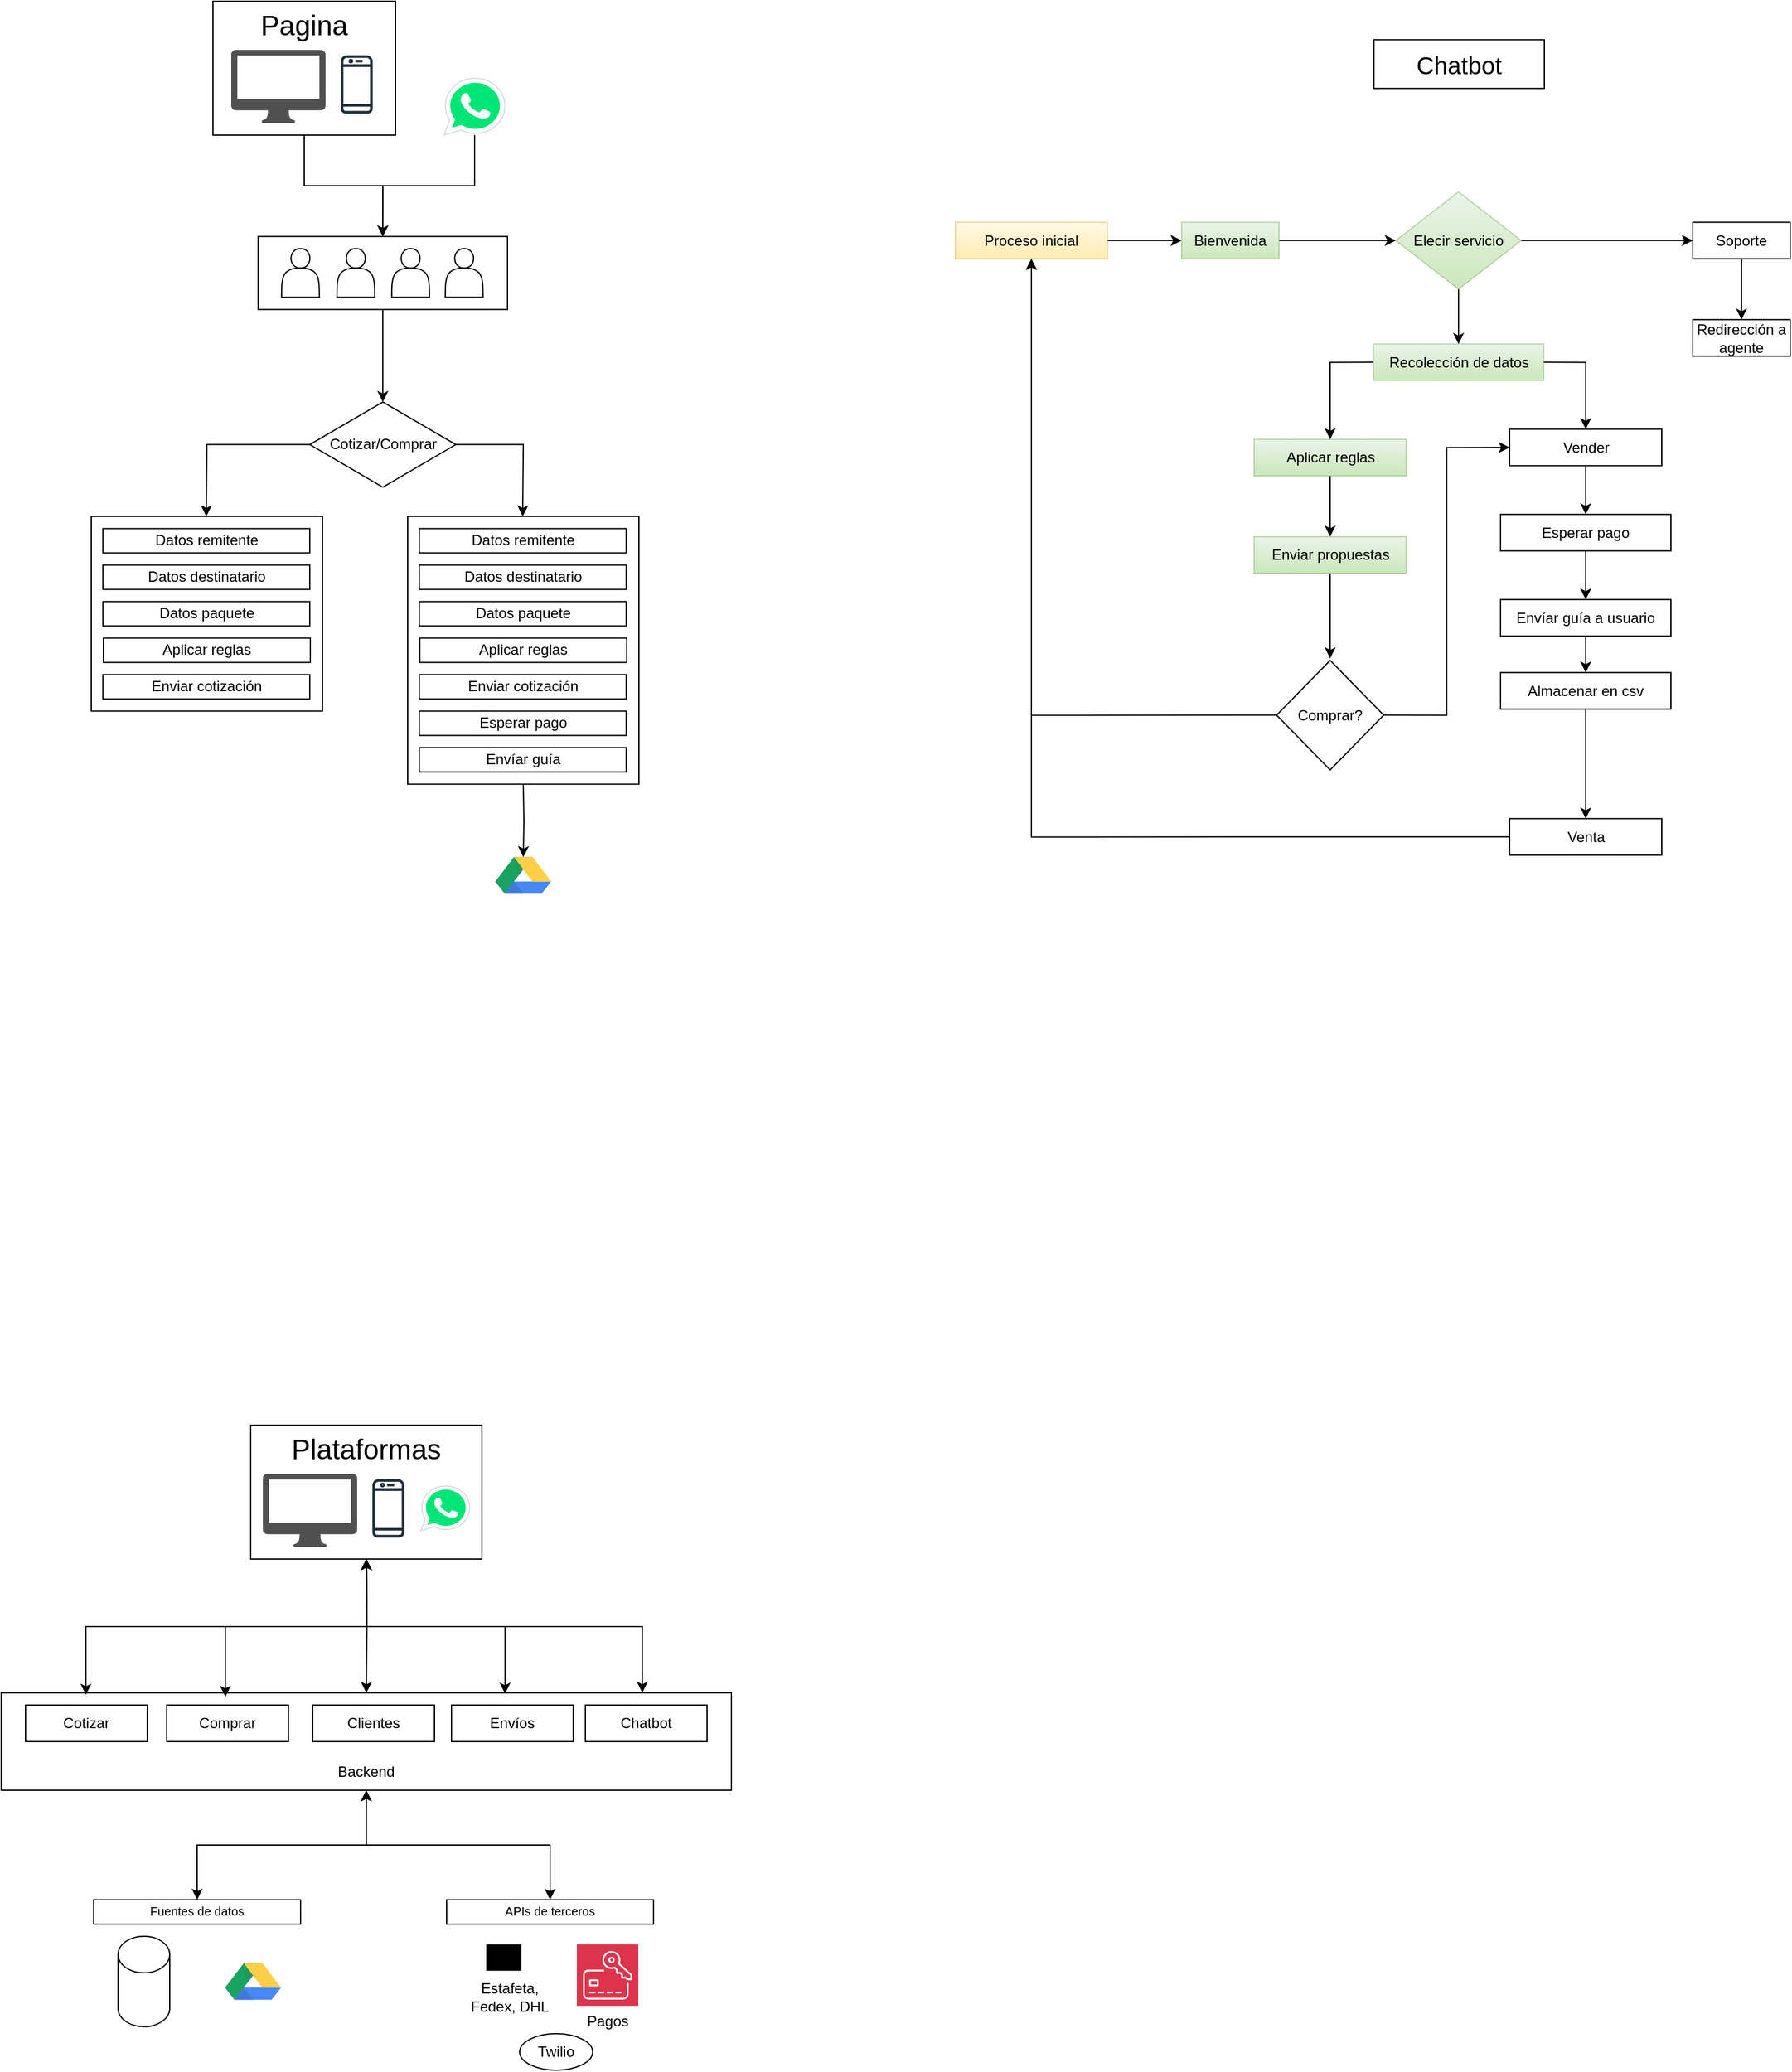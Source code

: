 <mxfile version="26.0.16">
  <diagram name="Página-1" id="sFgwHYYIhlSinSp5Ua0t">
    <mxGraphModel dx="2074" dy="2365" grid="1" gridSize="10" guides="1" tooltips="1" connect="1" arrows="1" fold="1" page="1" pageScale="1" pageWidth="827" pageHeight="1169" math="0" shadow="0">
      <root>
        <mxCell id="0" />
        <mxCell id="1" parent="0" />
        <mxCell id="5ZPAsJY2OLbA5tGr1Nt7-6" value="" style="group" parent="1" vertex="1" connectable="0">
          <mxGeometry x="114" y="30" width="600" height="500" as="geometry" />
        </mxCell>
        <mxCell id="z4cbftGWcR6hdwIa61PW-1" value="" style="shape=cylinder3;whiteSpace=wrap;html=1;boundedLbl=1;backgroundOutline=1;size=15;" parent="5ZPAsJY2OLbA5tGr1Nt7-6" vertex="1">
          <mxGeometry x="95.998" y="420.004" width="42.5" height="74.286" as="geometry" />
        </mxCell>
        <mxCell id="z4cbftGWcR6hdwIa61PW-47" value="" style="group" parent="5ZPAsJY2OLbA5tGr1Nt7-6" vertex="1" connectable="0">
          <mxGeometry x="76" y="390" width="170" height="20" as="geometry" />
        </mxCell>
        <mxCell id="z4cbftGWcR6hdwIa61PW-2" value="" style="rounded=0;whiteSpace=wrap;html=1;" parent="z4cbftGWcR6hdwIa61PW-47" vertex="1">
          <mxGeometry width="170" height="20.0" as="geometry" />
        </mxCell>
        <mxCell id="z4cbftGWcR6hdwIa61PW-3" value="&lt;font style=&quot;font-size: 10px;&quot;&gt;Fuentes de datos&lt;/font&gt;" style="text;html=1;align=center;verticalAlign=middle;whiteSpace=wrap;rounded=0;" parent="z4cbftGWcR6hdwIa61PW-47" vertex="1">
          <mxGeometry x="22.141" width="125.734" height="18.722" as="geometry" />
        </mxCell>
        <mxCell id="z4cbftGWcR6hdwIa61PW-49" value="" style="dashed=0;outlineConnect=0;html=1;align=center;labelPosition=center;verticalLabelPosition=bottom;verticalAlign=top;shape=mxgraph.weblogos.google_drive" parent="5ZPAsJY2OLbA5tGr1Nt7-6" vertex="1">
          <mxGeometry x="184" y="442.15" width="46" height="30" as="geometry" />
        </mxCell>
        <mxCell id="z4cbftGWcR6hdwIa61PW-54" value="" style="group" parent="5ZPAsJY2OLbA5tGr1Nt7-6" vertex="1" connectable="0">
          <mxGeometry x="383" y="426.65" width="70" height="53" as="geometry" />
        </mxCell>
        <mxCell id="z4cbftGWcR6hdwIa61PW-52" value="" style="sketch=0;verticalLabelPosition=bottom;sketch=0;aspect=fixed;html=1;verticalAlign=top;strokeColor=none;fillColor=#000000;align=center;outlineConnect=0;pointerEvents=1;shape=mxgraph.citrix2.citrix_cloud_api;" parent="z4cbftGWcR6hdwIa61PW-54" vertex="1">
          <mxGeometry x="15.556" width="28.907" height="21.657" as="geometry" />
        </mxCell>
        <mxCell id="z4cbftGWcR6hdwIa61PW-53" value="Estafeta, Fedex, DHL" style="text;html=1;align=center;verticalAlign=middle;whiteSpace=wrap;rounded=0;" parent="z4cbftGWcR6hdwIa61PW-54" vertex="1">
          <mxGeometry y="34.123" width="70" height="18.877" as="geometry" />
        </mxCell>
        <mxCell id="z4cbftGWcR6hdwIa61PW-59" value="" style="group" parent="5ZPAsJY2OLbA5tGr1Nt7-6" vertex="1" connectable="0">
          <mxGeometry x="366" y="390" width="170" height="20" as="geometry" />
        </mxCell>
        <mxCell id="z4cbftGWcR6hdwIa61PW-60" value="" style="rounded=0;whiteSpace=wrap;html=1;" parent="z4cbftGWcR6hdwIa61PW-59" vertex="1">
          <mxGeometry width="170" height="20.0" as="geometry" />
        </mxCell>
        <mxCell id="z4cbftGWcR6hdwIa61PW-61" value="&lt;font style=&quot;font-size: 10px;&quot;&gt;APIs de terceros&lt;/font&gt;" style="text;html=1;align=center;verticalAlign=middle;whiteSpace=wrap;rounded=0;" parent="z4cbftGWcR6hdwIa61PW-59" vertex="1">
          <mxGeometry x="22.141" width="125.734" height="18.722" as="geometry" />
        </mxCell>
        <mxCell id="z4cbftGWcR6hdwIa61PW-73" value="" style="group" parent="5ZPAsJY2OLbA5tGr1Nt7-6" vertex="1" connectable="0">
          <mxGeometry x="473" y="426.65" width="50.5" height="73.35" as="geometry" />
        </mxCell>
        <mxCell id="z4cbftGWcR6hdwIa61PW-71" value="" style="sketch=0;points=[[0,0,0],[0.25,0,0],[0.5,0,0],[0.75,0,0],[1,0,0],[0,1,0],[0.25,1,0],[0.5,1,0],[0.75,1,0],[1,1,0],[0,0.25,0],[0,0.5,0],[0,0.75,0],[1,0.25,0],[1,0.5,0],[1,0.75,0]];outlineConnect=0;fontColor=#232F3E;fillColor=#DD344C;strokeColor=#ffffff;dashed=0;verticalLabelPosition=bottom;verticalAlign=top;align=center;html=1;fontSize=12;fontStyle=0;aspect=fixed;shape=mxgraph.aws4.resourceIcon;resIcon=mxgraph.aws4.payment_cryptography;" parent="z4cbftGWcR6hdwIa61PW-73" vertex="1">
          <mxGeometry width="50.5" height="50.5" as="geometry" />
        </mxCell>
        <mxCell id="z4cbftGWcR6hdwIa61PW-72" value="Pagos" style="text;html=1;align=center;verticalAlign=middle;whiteSpace=wrap;rounded=0;" parent="z4cbftGWcR6hdwIa61PW-73" vertex="1">
          <mxGeometry x="2.63" y="53" width="45.25" height="20.35" as="geometry" />
        </mxCell>
        <mxCell id="z4cbftGWcR6hdwIa61PW-6" value="" style="rounded=0;whiteSpace=wrap;html=1;fillColor=none;" parent="5ZPAsJY2OLbA5tGr1Nt7-6" vertex="1">
          <mxGeometry y="220" width="600" height="80" as="geometry" />
        </mxCell>
        <mxCell id="z4cbftGWcR6hdwIa61PW-101" style="edgeStyle=orthogonalEdgeStyle;rounded=0;orthogonalLoop=1;jettySize=auto;html=1;exitX=0.5;exitY=1;exitDx=0;exitDy=0;entryX=0.5;entryY=0;entryDx=0;entryDy=0;startArrow=classic;startFill=1;" parent="5ZPAsJY2OLbA5tGr1Nt7-6" source="z4cbftGWcR6hdwIa61PW-7" target="z4cbftGWcR6hdwIa61PW-61" edge="1">
          <mxGeometry relative="1" as="geometry" />
        </mxCell>
        <mxCell id="z4cbftGWcR6hdwIa61PW-102" style="edgeStyle=orthogonalEdgeStyle;rounded=0;orthogonalLoop=1;jettySize=auto;html=1;exitX=0.5;exitY=1;exitDx=0;exitDy=0;entryX=0.5;entryY=0;entryDx=0;entryDy=0;startArrow=classic;startFill=1;" parent="5ZPAsJY2OLbA5tGr1Nt7-6" source="z4cbftGWcR6hdwIa61PW-7" target="z4cbftGWcR6hdwIa61PW-3" edge="1">
          <mxGeometry relative="1" as="geometry" />
        </mxCell>
        <mxCell id="z4cbftGWcR6hdwIa61PW-7" value="Backend" style="text;html=1;align=center;verticalAlign=middle;whiteSpace=wrap;rounded=0;" parent="5ZPAsJY2OLbA5tGr1Nt7-6" vertex="1">
          <mxGeometry x="270" y="270" width="60" height="30" as="geometry" />
        </mxCell>
        <mxCell id="z4cbftGWcR6hdwIa61PW-25" value="" style="group" parent="5ZPAsJY2OLbA5tGr1Nt7-6" vertex="1" connectable="0">
          <mxGeometry x="20" y="230" width="100" height="30" as="geometry" />
        </mxCell>
        <mxCell id="z4cbftGWcR6hdwIa61PW-21" value="" style="rounded=0;whiteSpace=wrap;html=1;" parent="z4cbftGWcR6hdwIa61PW-25" vertex="1">
          <mxGeometry width="100" height="30" as="geometry" />
        </mxCell>
        <mxCell id="z4cbftGWcR6hdwIa61PW-22" value="Cotizar" style="text;html=1;align=center;verticalAlign=middle;whiteSpace=wrap;rounded=0;" parent="z4cbftGWcR6hdwIa61PW-25" vertex="1">
          <mxGeometry x="20" width="60" height="30" as="geometry" />
        </mxCell>
        <mxCell id="z4cbftGWcR6hdwIa61PW-26" value="" style="group" parent="5ZPAsJY2OLbA5tGr1Nt7-6" vertex="1" connectable="0">
          <mxGeometry x="136" y="230" width="100" height="30" as="geometry" />
        </mxCell>
        <mxCell id="z4cbftGWcR6hdwIa61PW-23" value="" style="rounded=0;whiteSpace=wrap;html=1;" parent="z4cbftGWcR6hdwIa61PW-26" vertex="1">
          <mxGeometry width="100" height="30" as="geometry" />
        </mxCell>
        <mxCell id="z4cbftGWcR6hdwIa61PW-24" value="Comprar" style="text;html=1;align=center;verticalAlign=middle;whiteSpace=wrap;rounded=0;" parent="z4cbftGWcR6hdwIa61PW-26" vertex="1">
          <mxGeometry x="20" width="60" height="30" as="geometry" />
        </mxCell>
        <mxCell id="z4cbftGWcR6hdwIa61PW-27" value="" style="group" parent="5ZPAsJY2OLbA5tGr1Nt7-6" vertex="1" connectable="0">
          <mxGeometry x="256" y="230" width="100" height="30" as="geometry" />
        </mxCell>
        <mxCell id="z4cbftGWcR6hdwIa61PW-28" value="" style="rounded=0;whiteSpace=wrap;html=1;" parent="z4cbftGWcR6hdwIa61PW-27" vertex="1">
          <mxGeometry width="100" height="30" as="geometry" />
        </mxCell>
        <mxCell id="z4cbftGWcR6hdwIa61PW-29" value="Clientes" style="text;html=1;align=center;verticalAlign=middle;whiteSpace=wrap;rounded=0;" parent="z4cbftGWcR6hdwIa61PW-27" vertex="1">
          <mxGeometry x="20" width="60" height="30" as="geometry" />
        </mxCell>
        <mxCell id="z4cbftGWcR6hdwIa61PW-31" value="" style="group" parent="5ZPAsJY2OLbA5tGr1Nt7-6" vertex="1" connectable="0">
          <mxGeometry x="370" y="230" width="100" height="30" as="geometry" />
        </mxCell>
        <mxCell id="z4cbftGWcR6hdwIa61PW-32" value="" style="rounded=0;whiteSpace=wrap;html=1;" parent="z4cbftGWcR6hdwIa61PW-31" vertex="1">
          <mxGeometry width="100" height="30" as="geometry" />
        </mxCell>
        <mxCell id="z4cbftGWcR6hdwIa61PW-33" value="Envíos" style="text;html=1;align=center;verticalAlign=middle;whiteSpace=wrap;rounded=0;" parent="z4cbftGWcR6hdwIa61PW-31" vertex="1">
          <mxGeometry x="20" width="60" height="30" as="geometry" />
        </mxCell>
        <mxCell id="z4cbftGWcR6hdwIa61PW-44" value="" style="group" parent="5ZPAsJY2OLbA5tGr1Nt7-6" vertex="1" connectable="0">
          <mxGeometry x="480" y="230" width="100" height="30" as="geometry" />
        </mxCell>
        <mxCell id="z4cbftGWcR6hdwIa61PW-45" value="" style="rounded=0;whiteSpace=wrap;html=1;" parent="z4cbftGWcR6hdwIa61PW-44" vertex="1">
          <mxGeometry width="100" height="30" as="geometry" />
        </mxCell>
        <mxCell id="z4cbftGWcR6hdwIa61PW-46" value="Chatbot" style="text;html=1;align=center;verticalAlign=middle;whiteSpace=wrap;rounded=0;" parent="z4cbftGWcR6hdwIa61PW-44" vertex="1">
          <mxGeometry x="20" width="60" height="30" as="geometry" />
        </mxCell>
        <mxCell id="z4cbftGWcR6hdwIa61PW-96" style="edgeStyle=orthogonalEdgeStyle;rounded=0;orthogonalLoop=1;jettySize=auto;html=1;exitX=0.5;exitY=1;exitDx=0;exitDy=0;entryX=0.116;entryY=0.019;entryDx=0;entryDy=0;entryPerimeter=0;startArrow=classic;startFill=1;" parent="5ZPAsJY2OLbA5tGr1Nt7-6" target="z4cbftGWcR6hdwIa61PW-6" edge="1">
          <mxGeometry relative="1" as="geometry">
            <mxPoint x="300" y="110" as="sourcePoint" />
          </mxGeometry>
        </mxCell>
        <mxCell id="z4cbftGWcR6hdwIa61PW-97" style="edgeStyle=orthogonalEdgeStyle;rounded=0;orthogonalLoop=1;jettySize=auto;html=1;exitX=0.5;exitY=1;exitDx=0;exitDy=0;entryX=0.307;entryY=0.04;entryDx=0;entryDy=0;entryPerimeter=0;startArrow=classic;startFill=1;" parent="5ZPAsJY2OLbA5tGr1Nt7-6" target="z4cbftGWcR6hdwIa61PW-6" edge="1">
          <mxGeometry relative="1" as="geometry">
            <mxPoint x="300" y="110" as="sourcePoint" />
          </mxGeometry>
        </mxCell>
        <mxCell id="z4cbftGWcR6hdwIa61PW-98" style="edgeStyle=orthogonalEdgeStyle;rounded=0;orthogonalLoop=1;jettySize=auto;html=1;exitX=0.5;exitY=1;exitDx=0;exitDy=0;entryX=0.5;entryY=0;entryDx=0;entryDy=0;startArrow=classic;startFill=1;" parent="5ZPAsJY2OLbA5tGr1Nt7-6" target="z4cbftGWcR6hdwIa61PW-6" edge="1">
          <mxGeometry relative="1" as="geometry">
            <mxPoint x="300" y="110" as="sourcePoint" />
          </mxGeometry>
        </mxCell>
        <mxCell id="z4cbftGWcR6hdwIa61PW-99" style="edgeStyle=orthogonalEdgeStyle;rounded=0;orthogonalLoop=1;jettySize=auto;html=1;exitX=0.5;exitY=1;exitDx=0;exitDy=0;entryX=0.69;entryY=0.008;entryDx=0;entryDy=0;entryPerimeter=0;startArrow=classic;startFill=1;" parent="5ZPAsJY2OLbA5tGr1Nt7-6" target="z4cbftGWcR6hdwIa61PW-6" edge="1">
          <mxGeometry relative="1" as="geometry">
            <mxPoint x="300" y="110" as="sourcePoint" />
          </mxGeometry>
        </mxCell>
        <mxCell id="z4cbftGWcR6hdwIa61PW-100" style="edgeStyle=orthogonalEdgeStyle;rounded=0;orthogonalLoop=1;jettySize=auto;html=1;exitX=0.5;exitY=1;exitDx=0;exitDy=0;entryX=0.878;entryY=-0.002;entryDx=0;entryDy=0;entryPerimeter=0;startArrow=classic;startFill=1;" parent="5ZPAsJY2OLbA5tGr1Nt7-6" target="z4cbftGWcR6hdwIa61PW-6" edge="1">
          <mxGeometry relative="1" as="geometry">
            <mxPoint x="300" y="110" as="sourcePoint" />
          </mxGeometry>
        </mxCell>
        <mxCell id="5ZPAsJY2OLbA5tGr1Nt7-5" value="" style="group" parent="5ZPAsJY2OLbA5tGr1Nt7-6" vertex="1" connectable="0">
          <mxGeometry x="205" width="190" height="110" as="geometry" />
        </mxCell>
        <mxCell id="5ZPAsJY2OLbA5tGr1Nt7-4" value="" style="rounded=0;whiteSpace=wrap;html=1;fillColor=none;" parent="5ZPAsJY2OLbA5tGr1Nt7-5" vertex="1">
          <mxGeometry width="190" height="110" as="geometry" />
        </mxCell>
        <mxCell id="HpCQsCKDIIKKCNUhIgd--2" value="" style="dashed=0;outlineConnect=0;html=1;align=center;labelPosition=center;verticalLabelPosition=bottom;verticalAlign=top;shape=mxgraph.weblogos.whatsapp;fillColor=#00E676;strokeColor=#dddddd" parent="5ZPAsJY2OLbA5tGr1Nt7-5" vertex="1">
          <mxGeometry x="140" y="50" width="40" height="36.7" as="geometry" />
        </mxCell>
        <mxCell id="z4cbftGWcR6hdwIa61PW-19" value="" style="sketch=0;pointerEvents=1;shadow=0;dashed=0;html=1;strokeColor=none;fillColor=#505050;labelPosition=center;verticalLabelPosition=bottom;verticalAlign=top;outlineConnect=0;align=center;shape=mxgraph.office.devices.mac_client;" parent="5ZPAsJY2OLbA5tGr1Nt7-5" vertex="1">
          <mxGeometry x="10" y="40" width="77.5" height="60" as="geometry" />
        </mxCell>
        <mxCell id="z4cbftGWcR6hdwIa61PW-20" value="" style="sketch=0;outlineConnect=0;fontColor=#232F3E;gradientColor=none;fillColor=#232F3D;strokeColor=none;dashed=0;verticalLabelPosition=bottom;verticalAlign=top;align=center;html=1;fontSize=12;fontStyle=0;aspect=fixed;pointerEvents=1;shape=mxgraph.aws4.mobile_client;" parent="5ZPAsJY2OLbA5tGr1Nt7-5" vertex="1">
          <mxGeometry x="100" y="43.35" width="26.28" height="50" as="geometry" />
        </mxCell>
        <mxCell id="z4cbftGWcR6hdwIa61PW-15" value="Plataformas" style="text;html=1;align=center;verticalAlign=middle;whiteSpace=wrap;rounded=0;fontSize=23;" parent="5ZPAsJY2OLbA5tGr1Nt7-5" vertex="1">
          <mxGeometry x="50" y="10" width="90" height="20" as="geometry" />
        </mxCell>
        <mxCell id="5ZPAsJY2OLbA5tGr1Nt7-110" value="" style="group" parent="1" vertex="1" connectable="0">
          <mxGeometry x="188" y="-1140" width="450" height="733.3" as="geometry" />
        </mxCell>
        <mxCell id="5ZPAsJY2OLbA5tGr1Nt7-12" value="" style="dashed=0;outlineConnect=0;html=1;align=center;labelPosition=center;verticalLabelPosition=bottom;verticalAlign=top;shape=mxgraph.weblogos.google_drive" parent="5ZPAsJY2OLbA5tGr1Nt7-110" vertex="1">
          <mxGeometry x="332" y="703.3" width="46" height="30" as="geometry" />
        </mxCell>
        <mxCell id="5ZPAsJY2OLbA5tGr1Nt7-75" style="edgeStyle=orthogonalEdgeStyle;rounded=0;orthogonalLoop=1;jettySize=auto;html=1;entryX=0.5;entryY=0;entryDx=0;entryDy=0;" parent="5ZPAsJY2OLbA5tGr1Nt7-110" source="5ZPAsJY2OLbA5tGr1Nt7-48" target="5ZPAsJY2OLbA5tGr1Nt7-72" edge="1">
          <mxGeometry relative="1" as="geometry" />
        </mxCell>
        <mxCell id="5ZPAsJY2OLbA5tGr1Nt7-48" value="" style="dashed=0;outlineConnect=0;html=1;align=center;labelPosition=center;verticalLabelPosition=bottom;verticalAlign=top;shape=mxgraph.weblogos.whatsapp;fillColor=#00E676;strokeColor=#dddddd" parent="5ZPAsJY2OLbA5tGr1Nt7-110" vertex="1">
          <mxGeometry x="290" y="63.3" width="50" height="46.7" as="geometry" />
        </mxCell>
        <mxCell id="5ZPAsJY2OLbA5tGr1Nt7-73" value="" style="group" parent="5ZPAsJY2OLbA5tGr1Nt7-110" vertex="1" connectable="0">
          <mxGeometry x="137.14" y="193.3" width="204.86" height="60" as="geometry" />
        </mxCell>
        <mxCell id="5ZPAsJY2OLbA5tGr1Nt7-52" value="" style="shape=actor;whiteSpace=wrap;html=1;" parent="5ZPAsJY2OLbA5tGr1Nt7-73" vertex="1">
          <mxGeometry x="64.75" y="10" width="31" height="40" as="geometry" />
        </mxCell>
        <mxCell id="5ZPAsJY2OLbA5tGr1Nt7-53" value="" style="shape=actor;whiteSpace=wrap;html=1;" parent="5ZPAsJY2OLbA5tGr1Nt7-73" vertex="1">
          <mxGeometry x="19.25" y="10" width="31" height="40" as="geometry" />
        </mxCell>
        <mxCell id="5ZPAsJY2OLbA5tGr1Nt7-56" value="" style="shape=actor;whiteSpace=wrap;html=1;" parent="5ZPAsJY2OLbA5tGr1Nt7-73" vertex="1">
          <mxGeometry x="153.75" y="10" width="31" height="40" as="geometry" />
        </mxCell>
        <mxCell id="5ZPAsJY2OLbA5tGr1Nt7-57" value="" style="shape=actor;whiteSpace=wrap;html=1;" parent="5ZPAsJY2OLbA5tGr1Nt7-73" vertex="1">
          <mxGeometry x="109.75" y="10" width="31" height="40" as="geometry" />
        </mxCell>
        <mxCell id="5ZPAsJY2OLbA5tGr1Nt7-72" value="" style="rounded=0;whiteSpace=wrap;html=1;fillColor=none;" parent="5ZPAsJY2OLbA5tGr1Nt7-73" vertex="1">
          <mxGeometry width="204.86" height="60" as="geometry" />
        </mxCell>
        <mxCell id="5ZPAsJY2OLbA5tGr1Nt7-77" value="" style="group;strokeWidth=1;" parent="5ZPAsJY2OLbA5tGr1Nt7-110" vertex="1" connectable="0">
          <mxGeometry x="100" width="150" height="110" as="geometry" />
        </mxCell>
        <mxCell id="5ZPAsJY2OLbA5tGr1Nt7-49" value="" style="sketch=0;pointerEvents=1;shadow=0;dashed=0;html=1;strokeColor=none;fillColor=#505050;labelPosition=center;verticalLabelPosition=bottom;verticalAlign=top;outlineConnect=0;align=center;shape=mxgraph.office.devices.mac_client;" parent="5ZPAsJY2OLbA5tGr1Nt7-77" vertex="1">
          <mxGeometry x="15" y="40" width="77.5" height="60" as="geometry" />
        </mxCell>
        <mxCell id="5ZPAsJY2OLbA5tGr1Nt7-50" value="" style="sketch=0;outlineConnect=0;fontColor=#232F3E;gradientColor=none;fillColor=#232F3D;strokeColor=none;dashed=0;verticalLabelPosition=bottom;verticalAlign=top;align=center;html=1;fontSize=12;fontStyle=0;aspect=fixed;pointerEvents=1;shape=mxgraph.aws4.mobile_client;" parent="5ZPAsJY2OLbA5tGr1Nt7-77" vertex="1">
          <mxGeometry x="105" y="43.35" width="26.28" height="50" as="geometry" />
        </mxCell>
        <mxCell id="5ZPAsJY2OLbA5tGr1Nt7-51" value="Pagina" style="text;html=1;align=center;verticalAlign=middle;whiteSpace=wrap;rounded=0;fontSize=23;" parent="5ZPAsJY2OLbA5tGr1Nt7-77" vertex="1">
          <mxGeometry x="35" y="10" width="80" height="20" as="geometry" />
        </mxCell>
        <mxCell id="5ZPAsJY2OLbA5tGr1Nt7-76" value="" style="rounded=0;whiteSpace=wrap;html=1;fillColor=none;" parent="5ZPAsJY2OLbA5tGr1Nt7-77" vertex="1">
          <mxGeometry width="150" height="110" as="geometry" />
        </mxCell>
        <mxCell id="5ZPAsJY2OLbA5tGr1Nt7-78" style="edgeStyle=orthogonalEdgeStyle;rounded=0;orthogonalLoop=1;jettySize=auto;html=1;entryX=0.5;entryY=0;entryDx=0;entryDy=0;" parent="5ZPAsJY2OLbA5tGr1Nt7-110" source="5ZPAsJY2OLbA5tGr1Nt7-76" target="5ZPAsJY2OLbA5tGr1Nt7-72" edge="1">
          <mxGeometry relative="1" as="geometry" />
        </mxCell>
        <mxCell id="5ZPAsJY2OLbA5tGr1Nt7-87" style="edgeStyle=orthogonalEdgeStyle;rounded=0;orthogonalLoop=1;jettySize=auto;html=1;exitX=0;exitY=0.5;exitDx=0;exitDy=0;" parent="5ZPAsJY2OLbA5tGr1Nt7-110" source="5ZPAsJY2OLbA5tGr1Nt7-86" edge="1">
          <mxGeometry relative="1" as="geometry">
            <mxPoint x="94.5" y="423.3" as="targetPoint" />
          </mxGeometry>
        </mxCell>
        <mxCell id="5ZPAsJY2OLbA5tGr1Nt7-91" style="edgeStyle=orthogonalEdgeStyle;rounded=0;orthogonalLoop=1;jettySize=auto;html=1;exitX=1;exitY=0.5;exitDx=0;exitDy=0;entryX=0.5;entryY=0;entryDx=0;entryDy=0;" parent="5ZPAsJY2OLbA5tGr1Nt7-110" source="5ZPAsJY2OLbA5tGr1Nt7-86" edge="1">
          <mxGeometry relative="1" as="geometry">
            <mxPoint x="354.5" y="423.3" as="targetPoint" />
          </mxGeometry>
        </mxCell>
        <mxCell id="5ZPAsJY2OLbA5tGr1Nt7-86" value="Cotizar/Comprar" style="rhombus;whiteSpace=wrap;html=1;" parent="5ZPAsJY2OLbA5tGr1Nt7-110" vertex="1">
          <mxGeometry x="179.57" y="329.3" width="120" height="70" as="geometry" />
        </mxCell>
        <mxCell id="5ZPAsJY2OLbA5tGr1Nt7-92" style="edgeStyle=orthogonalEdgeStyle;rounded=0;orthogonalLoop=1;jettySize=auto;html=1;exitX=0.5;exitY=1;exitDx=0;exitDy=0;" parent="5ZPAsJY2OLbA5tGr1Nt7-110" target="5ZPAsJY2OLbA5tGr1Nt7-12" edge="1">
          <mxGeometry relative="1" as="geometry">
            <mxPoint x="355.0" y="643.3" as="sourcePoint" />
          </mxGeometry>
        </mxCell>
        <mxCell id="5ZPAsJY2OLbA5tGr1Nt7-93" style="edgeStyle=orthogonalEdgeStyle;rounded=0;orthogonalLoop=1;jettySize=auto;html=1;exitX=0.5;exitY=1;exitDx=0;exitDy=0;entryX=0.5;entryY=0;entryDx=0;entryDy=0;" parent="5ZPAsJY2OLbA5tGr1Nt7-110" source="5ZPAsJY2OLbA5tGr1Nt7-72" target="5ZPAsJY2OLbA5tGr1Nt7-86" edge="1">
          <mxGeometry relative="1" as="geometry" />
        </mxCell>
        <mxCell id="5ZPAsJY2OLbA5tGr1Nt7-99" value="" style="group" parent="5ZPAsJY2OLbA5tGr1Nt7-110" vertex="1" connectable="0">
          <mxGeometry y="423.3" width="190" height="160" as="geometry" />
        </mxCell>
        <mxCell id="5ZPAsJY2OLbA5tGr1Nt7-89" value="" style="rounded=0;whiteSpace=wrap;html=1;fillColor=none;" parent="5ZPAsJY2OLbA5tGr1Nt7-99" vertex="1">
          <mxGeometry width="190" height="160" as="geometry" />
        </mxCell>
        <mxCell id="5ZPAsJY2OLbA5tGr1Nt7-94" value="Datos remitente" style="rounded=0;whiteSpace=wrap;html=1;" parent="5ZPAsJY2OLbA5tGr1Nt7-99" vertex="1">
          <mxGeometry x="9.57" y="10" width="170" height="20" as="geometry" />
        </mxCell>
        <mxCell id="5ZPAsJY2OLbA5tGr1Nt7-95" value="Datos destinatario" style="rounded=0;whiteSpace=wrap;html=1;" parent="5ZPAsJY2OLbA5tGr1Nt7-99" vertex="1">
          <mxGeometry x="9.57" y="40" width="170" height="20" as="geometry" />
        </mxCell>
        <mxCell id="5ZPAsJY2OLbA5tGr1Nt7-96" value="Datos paquete" style="rounded=0;whiteSpace=wrap;html=1;" parent="5ZPAsJY2OLbA5tGr1Nt7-99" vertex="1">
          <mxGeometry x="9.57" y="70" width="170" height="20" as="geometry" />
        </mxCell>
        <mxCell id="5ZPAsJY2OLbA5tGr1Nt7-97" value="Aplicar reglas" style="rounded=0;whiteSpace=wrap;html=1;" parent="5ZPAsJY2OLbA5tGr1Nt7-99" vertex="1">
          <mxGeometry x="10" y="100" width="170" height="20" as="geometry" />
        </mxCell>
        <mxCell id="5ZPAsJY2OLbA5tGr1Nt7-98" value="Enviar cotización" style="rounded=0;whiteSpace=wrap;html=1;" parent="5ZPAsJY2OLbA5tGr1Nt7-99" vertex="1">
          <mxGeometry x="9.57" y="130" width="170" height="20" as="geometry" />
        </mxCell>
        <mxCell id="5ZPAsJY2OLbA5tGr1Nt7-101" value="" style="rounded=0;whiteSpace=wrap;html=1;fillColor=none;" parent="5ZPAsJY2OLbA5tGr1Nt7-110" vertex="1">
          <mxGeometry x="260" y="423.3" width="190" height="220" as="geometry" />
        </mxCell>
        <mxCell id="5ZPAsJY2OLbA5tGr1Nt7-102" value="Datos remitente" style="rounded=0;whiteSpace=wrap;html=1;" parent="5ZPAsJY2OLbA5tGr1Nt7-110" vertex="1">
          <mxGeometry x="269.57" y="433.3" width="170" height="20" as="geometry" />
        </mxCell>
        <mxCell id="5ZPAsJY2OLbA5tGr1Nt7-103" value="Datos destinatario" style="rounded=0;whiteSpace=wrap;html=1;" parent="5ZPAsJY2OLbA5tGr1Nt7-110" vertex="1">
          <mxGeometry x="269.57" y="463.3" width="170" height="20" as="geometry" />
        </mxCell>
        <mxCell id="5ZPAsJY2OLbA5tGr1Nt7-104" value="Datos paquete" style="rounded=0;whiteSpace=wrap;html=1;" parent="5ZPAsJY2OLbA5tGr1Nt7-110" vertex="1">
          <mxGeometry x="269.57" y="493.3" width="170" height="20" as="geometry" />
        </mxCell>
        <mxCell id="5ZPAsJY2OLbA5tGr1Nt7-105" value="Aplicar reglas" style="rounded=0;whiteSpace=wrap;html=1;" parent="5ZPAsJY2OLbA5tGr1Nt7-110" vertex="1">
          <mxGeometry x="270" y="523.3" width="170" height="20" as="geometry" />
        </mxCell>
        <mxCell id="5ZPAsJY2OLbA5tGr1Nt7-106" value="Enviar cotización" style="rounded=0;whiteSpace=wrap;html=1;" parent="5ZPAsJY2OLbA5tGr1Nt7-110" vertex="1">
          <mxGeometry x="269.57" y="553.3" width="170" height="20" as="geometry" />
        </mxCell>
        <mxCell id="5ZPAsJY2OLbA5tGr1Nt7-107" value="Esperar pago" style="rounded=0;whiteSpace=wrap;html=1;" parent="5ZPAsJY2OLbA5tGr1Nt7-110" vertex="1">
          <mxGeometry x="269.57" y="583.3" width="170" height="20" as="geometry" />
        </mxCell>
        <mxCell id="5ZPAsJY2OLbA5tGr1Nt7-109" value="Envíar guía" style="rounded=0;whiteSpace=wrap;html=1;" parent="5ZPAsJY2OLbA5tGr1Nt7-110" vertex="1">
          <mxGeometry x="269.57" y="613.3" width="170" height="20" as="geometry" />
        </mxCell>
        <mxCell id="5ZPAsJY2OLbA5tGr1Nt7-186" value="&lt;font style=&quot;font-size: 20px;&quot;&gt;Chatbot&lt;/font&gt;" style="rounded=0;whiteSpace=wrap;html=1;fillColor=none;" parent="1" vertex="1">
          <mxGeometry x="1242" y="-1108.35" width="140" height="40" as="geometry" />
        </mxCell>
        <mxCell id="5ZPAsJY2OLbA5tGr1Nt7-211" style="edgeStyle=orthogonalEdgeStyle;rounded=0;orthogonalLoop=1;jettySize=auto;html=1;exitX=1;exitY=0.5;exitDx=0;exitDy=0;entryX=0;entryY=0.5;entryDx=0;entryDy=0;" parent="1" source="5ZPAsJY2OLbA5tGr1Nt7-187" target="5ZPAsJY2OLbA5tGr1Nt7-210" edge="1">
          <mxGeometry relative="1" as="geometry" />
        </mxCell>
        <mxCell id="5ZPAsJY2OLbA5tGr1Nt7-187" value="Proceso inicial" style="rounded=0;whiteSpace=wrap;html=1;fillColor=#fff2cc;gradientColor=#ffd966;strokeColor=#d6b656;opacity=50;" parent="1" vertex="1">
          <mxGeometry x="898" y="-958.35" width="125" height="30" as="geometry" />
        </mxCell>
        <mxCell id="5ZPAsJY2OLbA5tGr1Nt7-234" style="edgeStyle=orthogonalEdgeStyle;rounded=0;orthogonalLoop=1;jettySize=auto;html=1;exitX=0.5;exitY=1;exitDx=0;exitDy=0;entryX=0.5;entryY=0;entryDx=0;entryDy=0;" parent="1" source="5ZPAsJY2OLbA5tGr1Nt7-188" target="5ZPAsJY2OLbA5tGr1Nt7-233" edge="1">
          <mxGeometry relative="1" as="geometry" />
        </mxCell>
        <mxCell id="5ZPAsJY2OLbA5tGr1Nt7-188" value="Aplicar reglas" style="rounded=0;whiteSpace=wrap;html=1;fillColor=#d5e8d4;gradientColor=#97d077;strokeColor=#82b366;opacity=50;" parent="1" vertex="1">
          <mxGeometry x="1143.5" y="-780" width="125" height="30" as="geometry" />
        </mxCell>
        <mxCell id="5ZPAsJY2OLbA5tGr1Nt7-229" style="edgeStyle=orthogonalEdgeStyle;rounded=0;orthogonalLoop=1;jettySize=auto;html=1;exitX=0;exitY=0.5;exitDx=0;exitDy=0;entryX=0.5;entryY=1;entryDx=0;entryDy=0;" parent="1" source="5ZPAsJY2OLbA5tGr1Nt7-189" target="5ZPAsJY2OLbA5tGr1Nt7-187" edge="1">
          <mxGeometry relative="1" as="geometry" />
        </mxCell>
        <mxCell id="5ZPAsJY2OLbA5tGr1Nt7-189" value="Venta" style="rounded=0;whiteSpace=wrap;html=1;" parent="1" vertex="1">
          <mxGeometry x="1353.5" y="-468.35" width="125" height="30" as="geometry" />
        </mxCell>
        <mxCell id="5ZPAsJY2OLbA5tGr1Nt7-202" style="edgeStyle=orthogonalEdgeStyle;rounded=0;orthogonalLoop=1;jettySize=auto;html=1;exitX=0;exitY=0.5;exitDx=0;exitDy=0;entryX=0.5;entryY=1;entryDx=0;entryDy=0;" parent="1" source="5ZPAsJY2OLbA5tGr1Nt7-192" target="5ZPAsJY2OLbA5tGr1Nt7-187" edge="1">
          <mxGeometry relative="1" as="geometry" />
        </mxCell>
        <mxCell id="5ZPAsJY2OLbA5tGr1Nt7-227" style="edgeStyle=orthogonalEdgeStyle;rounded=0;orthogonalLoop=1;jettySize=auto;html=1;exitX=1;exitY=0.5;exitDx=0;exitDy=0;entryX=0;entryY=0.5;entryDx=0;entryDy=0;" parent="1" source="5ZPAsJY2OLbA5tGr1Nt7-192" target="5ZPAsJY2OLbA5tGr1Nt7-196" edge="1">
          <mxGeometry relative="1" as="geometry" />
        </mxCell>
        <mxCell id="5ZPAsJY2OLbA5tGr1Nt7-192" value="Comprar?" style="rhombus;whiteSpace=wrap;html=1;" parent="1" vertex="1">
          <mxGeometry x="1162" y="-598.35" width="88" height="90" as="geometry" />
        </mxCell>
        <mxCell id="5ZPAsJY2OLbA5tGr1Nt7-207" style="edgeStyle=orthogonalEdgeStyle;rounded=0;orthogonalLoop=1;jettySize=auto;html=1;exitX=0.5;exitY=1;exitDx=0;exitDy=0;entryX=0.5;entryY=0;entryDx=0;entryDy=0;" parent="1" source="5ZPAsJY2OLbA5tGr1Nt7-196" target="5ZPAsJY2OLbA5tGr1Nt7-203" edge="1">
          <mxGeometry relative="1" as="geometry" />
        </mxCell>
        <mxCell id="5ZPAsJY2OLbA5tGr1Nt7-196" value="Vender" style="rounded=0;whiteSpace=wrap;html=1;" parent="1" vertex="1">
          <mxGeometry x="1353.5" y="-788.35" width="125" height="30" as="geometry" />
        </mxCell>
        <mxCell id="5ZPAsJY2OLbA5tGr1Nt7-208" style="edgeStyle=orthogonalEdgeStyle;rounded=0;orthogonalLoop=1;jettySize=auto;html=1;exitX=0.5;exitY=1;exitDx=0;exitDy=0;entryX=0.5;entryY=0;entryDx=0;entryDy=0;" parent="1" source="5ZPAsJY2OLbA5tGr1Nt7-203" target="5ZPAsJY2OLbA5tGr1Nt7-204" edge="1">
          <mxGeometry relative="1" as="geometry" />
        </mxCell>
        <mxCell id="5ZPAsJY2OLbA5tGr1Nt7-203" value="Esperar pago" style="rounded=0;whiteSpace=wrap;html=1;" parent="1" vertex="1">
          <mxGeometry x="1346" y="-718.35" width="140" height="30" as="geometry" />
        </mxCell>
        <mxCell id="5ZPAsJY2OLbA5tGr1Nt7-209" style="edgeStyle=orthogonalEdgeStyle;rounded=0;orthogonalLoop=1;jettySize=auto;html=1;exitX=0.5;exitY=1;exitDx=0;exitDy=0;entryX=0.5;entryY=0;entryDx=0;entryDy=0;" parent="1" source="5ZPAsJY2OLbA5tGr1Nt7-204" target="5ZPAsJY2OLbA5tGr1Nt7-205" edge="1">
          <mxGeometry relative="1" as="geometry" />
        </mxCell>
        <mxCell id="5ZPAsJY2OLbA5tGr1Nt7-204" value="Envíar guía a usuario" style="rounded=0;whiteSpace=wrap;html=1;" parent="1" vertex="1">
          <mxGeometry x="1346" y="-648.35" width="140" height="30" as="geometry" />
        </mxCell>
        <mxCell id="5ZPAsJY2OLbA5tGr1Nt7-228" style="edgeStyle=orthogonalEdgeStyle;rounded=0;orthogonalLoop=1;jettySize=auto;html=1;exitX=0.5;exitY=1;exitDx=0;exitDy=0;entryX=0.5;entryY=0;entryDx=0;entryDy=0;" parent="1" source="5ZPAsJY2OLbA5tGr1Nt7-205" target="5ZPAsJY2OLbA5tGr1Nt7-189" edge="1">
          <mxGeometry relative="1" as="geometry" />
        </mxCell>
        <mxCell id="5ZPAsJY2OLbA5tGr1Nt7-205" value="Almacenar en csv" style="rounded=0;whiteSpace=wrap;html=1;" parent="1" vertex="1">
          <mxGeometry x="1346" y="-588.35" width="140" height="30" as="geometry" />
        </mxCell>
        <mxCell id="5ZPAsJY2OLbA5tGr1Nt7-226" style="edgeStyle=orthogonalEdgeStyle;rounded=0;orthogonalLoop=1;jettySize=auto;html=1;exitX=1;exitY=0.5;exitDx=0;exitDy=0;entryX=0;entryY=0.5;entryDx=0;entryDy=0;" parent="1" source="5ZPAsJY2OLbA5tGr1Nt7-210" target="5ZPAsJY2OLbA5tGr1Nt7-213" edge="1">
          <mxGeometry relative="1" as="geometry" />
        </mxCell>
        <mxCell id="5ZPAsJY2OLbA5tGr1Nt7-210" value="Bienvenida" style="rounded=0;whiteSpace=wrap;html=1;fillColor=#d5e8d4;gradientColor=#97d077;strokeColor=#82b366;opacity=50;" parent="1" vertex="1">
          <mxGeometry x="1084" y="-958.35" width="80" height="30" as="geometry" />
        </mxCell>
        <mxCell id="5ZPAsJY2OLbA5tGr1Nt7-217" style="edgeStyle=orthogonalEdgeStyle;rounded=0;orthogonalLoop=1;jettySize=auto;html=1;exitX=0.5;exitY=1;exitDx=0;exitDy=0;entryX=0.5;entryY=0;entryDx=0;entryDy=0;" parent="1" source="5ZPAsJY2OLbA5tGr1Nt7-213" target="5ZPAsJY2OLbA5tGr1Nt7-215" edge="1">
          <mxGeometry relative="1" as="geometry" />
        </mxCell>
        <mxCell id="5ZPAsJY2OLbA5tGr1Nt7-225" style="edgeStyle=orthogonalEdgeStyle;rounded=0;orthogonalLoop=1;jettySize=auto;html=1;exitX=1;exitY=0.5;exitDx=0;exitDy=0;entryX=0;entryY=0.5;entryDx=0;entryDy=0;" parent="1" source="5ZPAsJY2OLbA5tGr1Nt7-213" target="5ZPAsJY2OLbA5tGr1Nt7-220" edge="1">
          <mxGeometry relative="1" as="geometry" />
        </mxCell>
        <mxCell id="5ZPAsJY2OLbA5tGr1Nt7-213" value="Elecir servicio" style="rhombus;whiteSpace=wrap;html=1;fillColor=#d5e8d4;gradientColor=#97d077;strokeColor=#82b366;opacity=50;" parent="1" vertex="1">
          <mxGeometry x="1260" y="-983.35" width="103" height="80" as="geometry" />
        </mxCell>
        <mxCell id="5ZPAsJY2OLbA5tGr1Nt7-219" style="edgeStyle=orthogonalEdgeStyle;rounded=0;orthogonalLoop=1;jettySize=auto;html=1;exitX=1;exitY=0.5;exitDx=0;exitDy=0;" parent="1" source="5ZPAsJY2OLbA5tGr1Nt7-215" target="5ZPAsJY2OLbA5tGr1Nt7-196" edge="1">
          <mxGeometry relative="1" as="geometry" />
        </mxCell>
        <mxCell id="5ZPAsJY2OLbA5tGr1Nt7-232" style="edgeStyle=orthogonalEdgeStyle;rounded=0;orthogonalLoop=1;jettySize=auto;html=1;exitX=0;exitY=0.5;exitDx=0;exitDy=0;entryX=0.5;entryY=0;entryDx=0;entryDy=0;" parent="1" source="5ZPAsJY2OLbA5tGr1Nt7-215" target="5ZPAsJY2OLbA5tGr1Nt7-188" edge="1">
          <mxGeometry relative="1" as="geometry" />
        </mxCell>
        <mxCell id="5ZPAsJY2OLbA5tGr1Nt7-215" value="Recolección de datos" style="rounded=0;whiteSpace=wrap;html=1;fillColor=#d5e8d4;gradientColor=#97d077;strokeColor=#82b366;opacity=50;" parent="1" vertex="1">
          <mxGeometry x="1241.5" y="-858.35" width="140" height="30" as="geometry" />
        </mxCell>
        <mxCell id="5ZPAsJY2OLbA5tGr1Nt7-224" style="edgeStyle=orthogonalEdgeStyle;rounded=0;orthogonalLoop=1;jettySize=auto;html=1;exitX=0.5;exitY=1;exitDx=0;exitDy=0;entryX=0.5;entryY=0;entryDx=0;entryDy=0;" parent="1" source="5ZPAsJY2OLbA5tGr1Nt7-220" target="5ZPAsJY2OLbA5tGr1Nt7-222" edge="1">
          <mxGeometry relative="1" as="geometry" />
        </mxCell>
        <mxCell id="5ZPAsJY2OLbA5tGr1Nt7-220" value="Soporte" style="rounded=0;whiteSpace=wrap;html=1;" parent="1" vertex="1">
          <mxGeometry x="1504" y="-958.35" width="80" height="30" as="geometry" />
        </mxCell>
        <mxCell id="5ZPAsJY2OLbA5tGr1Nt7-222" value="Redirección a agente" style="rounded=0;whiteSpace=wrap;html=1;" parent="1" vertex="1">
          <mxGeometry x="1504" y="-878.35" width="80" height="30" as="geometry" />
        </mxCell>
        <mxCell id="5ZPAsJY2OLbA5tGr1Nt7-235" style="edgeStyle=orthogonalEdgeStyle;rounded=0;orthogonalLoop=1;jettySize=auto;html=1;exitX=0.5;exitY=1;exitDx=0;exitDy=0;" parent="1" source="5ZPAsJY2OLbA5tGr1Nt7-233" edge="1">
          <mxGeometry relative="1" as="geometry">
            <mxPoint x="1206" y="-600" as="targetPoint" />
          </mxGeometry>
        </mxCell>
        <mxCell id="5ZPAsJY2OLbA5tGr1Nt7-233" value="Enviar propuestas" style="rounded=0;whiteSpace=wrap;html=1;opacity=50;fillColor=#d5e8d4;gradientColor=#97d077;strokeColor=#82b366;" parent="1" vertex="1">
          <mxGeometry x="1143.5" y="-700" width="125" height="30" as="geometry" />
        </mxCell>
        <mxCell id="o1GMbcqVF0oRxVQY4KCq-1" value="Twilio" style="ellipse;whiteSpace=wrap;html=1;" vertex="1" parent="1">
          <mxGeometry x="540" y="530" width="60" height="30" as="geometry" />
        </mxCell>
      </root>
    </mxGraphModel>
  </diagram>
</mxfile>

